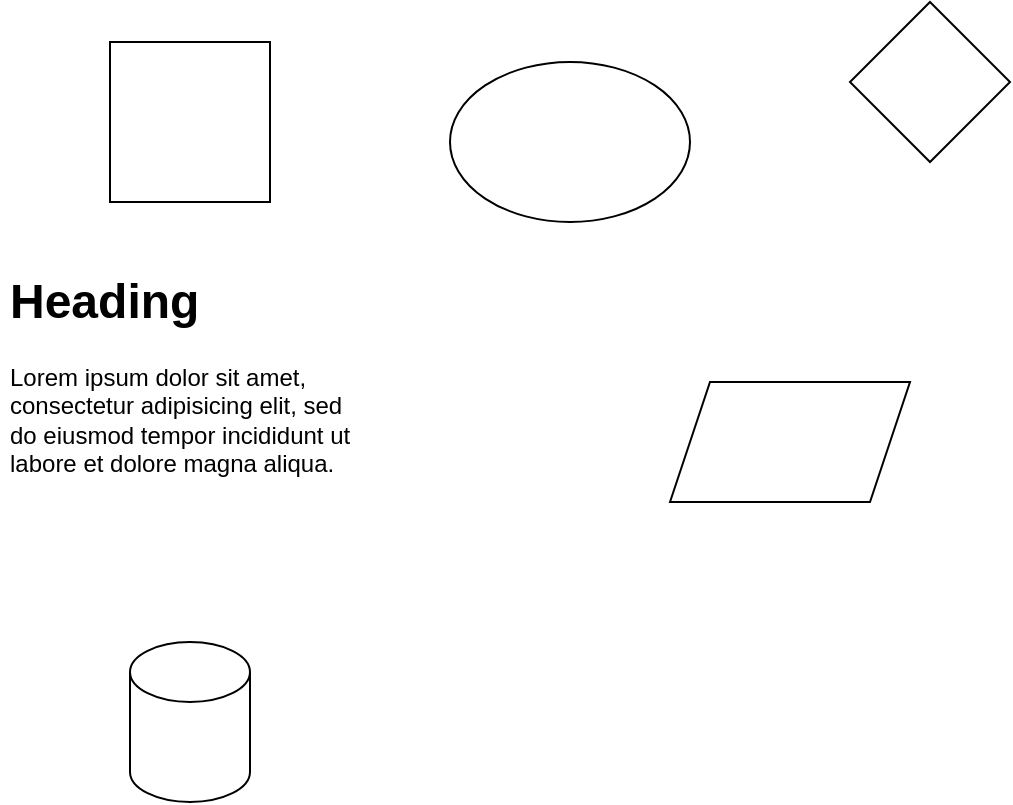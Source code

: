 <mxfile version="17.4.6" type="github">
  <diagram id="x4H8CHsR3z7U0Q8baAHd" name="Page-1">
    <mxGraphModel dx="1038" dy="579" grid="1" gridSize="10" guides="1" tooltips="1" connect="1" arrows="1" fold="1" page="1" pageScale="1" pageWidth="850" pageHeight="1100" math="0" shadow="0">
      <root>
        <mxCell id="0" />
        <mxCell id="1" parent="0" />
        <mxCell id="iToJUYRa99qr3iT5GcUm-1" value="" style="whiteSpace=wrap;html=1;aspect=fixed;" vertex="1" parent="1">
          <mxGeometry x="320" y="120" width="80" height="80" as="geometry" />
        </mxCell>
        <mxCell id="iToJUYRa99qr3iT5GcUm-2" value="&lt;h1&gt;Heading&lt;/h1&gt;&lt;p&gt;Lorem ipsum dolor sit amet, consectetur adipisicing elit, sed do eiusmod tempor incididunt ut labore et dolore magna aliqua.&lt;/p&gt;" style="text;html=1;strokeColor=none;fillColor=none;spacing=5;spacingTop=-20;whiteSpace=wrap;overflow=hidden;rounded=0;" vertex="1" parent="1">
          <mxGeometry x="265" y="230" width="190" height="120" as="geometry" />
        </mxCell>
        <mxCell id="iToJUYRa99qr3iT5GcUm-3" value="" style="shape=cylinder3;whiteSpace=wrap;html=1;boundedLbl=1;backgroundOutline=1;size=15;" vertex="1" parent="1">
          <mxGeometry x="330" y="420" width="60" height="80" as="geometry" />
        </mxCell>
        <mxCell id="iToJUYRa99qr3iT5GcUm-4" value="" style="ellipse;whiteSpace=wrap;html=1;" vertex="1" parent="1">
          <mxGeometry x="490" y="130" width="120" height="80" as="geometry" />
        </mxCell>
        <mxCell id="iToJUYRa99qr3iT5GcUm-5" value="" style="shape=parallelogram;perimeter=parallelogramPerimeter;whiteSpace=wrap;html=1;fixedSize=1;" vertex="1" parent="1">
          <mxGeometry x="600" y="290" width="120" height="60" as="geometry" />
        </mxCell>
        <mxCell id="iToJUYRa99qr3iT5GcUm-6" value="" style="rhombus;whiteSpace=wrap;html=1;" vertex="1" parent="1">
          <mxGeometry x="690" y="100" width="80" height="80" as="geometry" />
        </mxCell>
      </root>
    </mxGraphModel>
  </diagram>
</mxfile>
